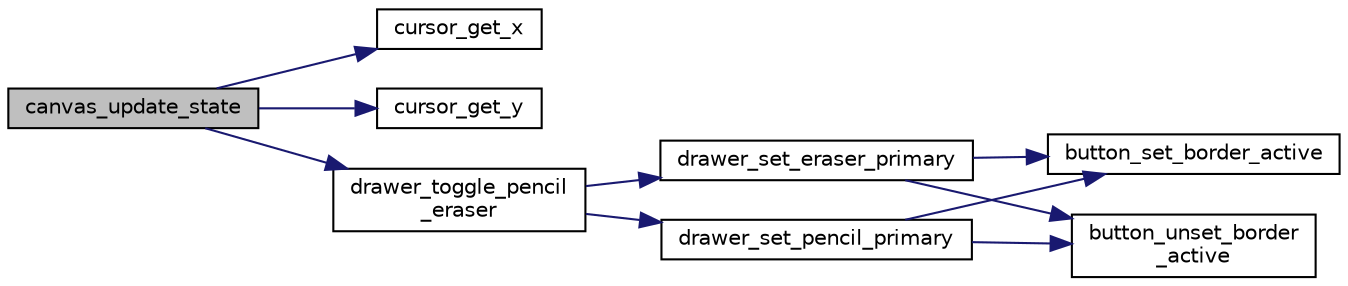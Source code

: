 digraph "canvas_update_state"
{
 // LATEX_PDF_SIZE
  edge [fontname="Helvetica",fontsize="10",labelfontname="Helvetica",labelfontsize="10"];
  node [fontname="Helvetica",fontsize="10",shape=record];
  rankdir="LR";
  Node1 [label="canvas_update_state",height=0.2,width=0.4,color="black", fillcolor="grey75", style="filled", fontcolor="black",tooltip="Updates the state of the canvas according to given mouse info."];
  Node1 -> Node2 [color="midnightblue",fontsize="10",style="solid",fontname="Helvetica"];
  Node2 [label="cursor_get_x",height=0.2,width=0.4,color="black", fillcolor="white", style="filled",URL="$group__cursor.html#ga479cd0880892e002681b109c7a712c04",tooltip="Gets cursor x coordinate."];
  Node1 -> Node3 [color="midnightblue",fontsize="10",style="solid",fontname="Helvetica"];
  Node3 [label="cursor_get_y",height=0.2,width=0.4,color="black", fillcolor="white", style="filled",URL="$group__cursor.html#ga15c1a0816c95ad240b94dc15480b403a",tooltip="Gets cursor y coordinate."];
  Node1 -> Node4 [color="midnightblue",fontsize="10",style="solid",fontname="Helvetica"];
  Node4 [label="drawer_toggle_pencil\l_eraser",height=0.2,width=0.4,color="black", fillcolor="white", style="filled",URL="$group__game.html#ga2a86959de5de66b3881ada72cf3a5850",tooltip="Switches the tool used (pencil/eraser) if this player is the drawer."];
  Node4 -> Node5 [color="midnightblue",fontsize="10",style="solid",fontname="Helvetica"];
  Node5 [label="drawer_set_eraser_primary",height=0.2,width=0.4,color="black", fillcolor="white", style="filled",URL="$group__game.html#gad2612affb6e1d0b40f1972a751ad6674",tooltip="Sets the eraser primary if this player is the drawer."];
  Node5 -> Node6 [color="midnightblue",fontsize="10",style="solid",fontname="Helvetica"];
  Node6 [label="button_set_border_active",height=0.2,width=0.4,color="black", fillcolor="white", style="filled",URL="$group__button.html#ga6fdbd6cb9f7febe9bc371326f96f365d",tooltip="Sets the border of a given button active."];
  Node5 -> Node7 [color="midnightblue",fontsize="10",style="solid",fontname="Helvetica"];
  Node7 [label="button_unset_border\l_active",height=0.2,width=0.4,color="black", fillcolor="white", style="filled",URL="$group__button.html#ga0425667543e54af67fe4010a57476d05",tooltip="Sets the border of a given button inactive."];
  Node4 -> Node8 [color="midnightblue",fontsize="10",style="solid",fontname="Helvetica"];
  Node8 [label="drawer_set_pencil_primary",height=0.2,width=0.4,color="black", fillcolor="white", style="filled",URL="$group__game.html#gab09c1e5c83d1408799b41ae9863259ef",tooltip="Sets the pencil primary if this player is the drawer."];
  Node8 -> Node6 [color="midnightblue",fontsize="10",style="solid",fontname="Helvetica"];
  Node8 -> Node7 [color="midnightblue",fontsize="10",style="solid",fontname="Helvetica"];
}
